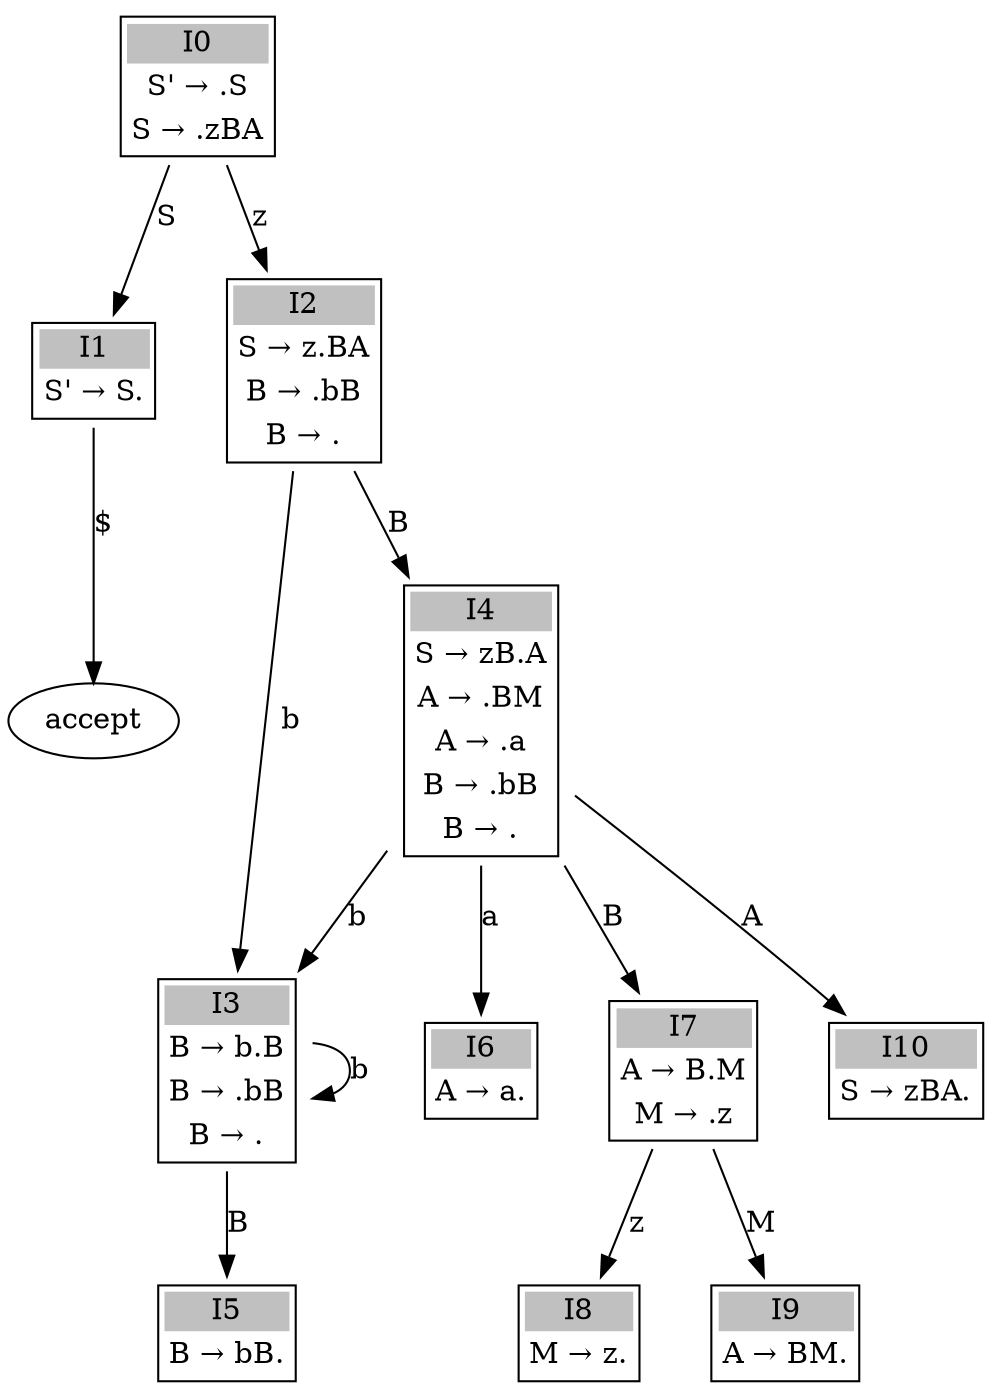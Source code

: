 digraph G {



  I0 [shape=plaintext label=<
        <table  border='1' cellborder='0'>
            <tr><td bgcolor="gray">I0</td></tr>
            <tr><td>S' &rarr; .S</td></tr>
            <tr><td>S &rarr; .zBA</td></tr>
        </table>
    >];


  I1 [shape=plaintext label=<
        <table  border='1' cellborder='0'>
        <tr><td bgcolor="gray">I1</td></tr>
            <tr><td>S' &rarr; S.</td></tr>
        </table>
    >];

  I2 [shape=plaintext label=<
        <table border='1' cellborder='0'>
        <tr><td bgcolor="gray">I2</td></tr>
            <tr><td>S &rarr; z.BA</td></tr>
            <tr><td>B &rarr; .bB</td></tr>
            <tr><td>B &rarr; .</td></tr>
        </table>
    >];


      I3 [shape=plaintext label=<
        <table border='1' cellborder='0'>
        <tr><td bgcolor="gray">I3</td></tr>
            <tr><td>B &rarr; b.B</td></tr>
            <tr><td>B &rarr; .bB</td></tr>
            <tr><td>B &rarr; .</td></tr>
        </table>
    >];


  I4 [shape=plaintext label=<
        <table border='1' cellborder='0'>
        <tr><td bgcolor="gray">I4</td></tr>
            <tr><td>S &rarr; zB.A</td></tr>
            <tr><td>A &rarr; .BM</td></tr>
            <tr><td>A &rarr; .a</td></tr>
            <tr><td>B &rarr; .bB</td></tr>
            <tr><td>B &rarr; .</td></tr>
        </table>
    >];

  I5 [shape=plaintext label=<
        <table border='1' cellborder='0'>
        <tr><td bgcolor="gray">I5</td></tr>
            <tr>
                <td>B &rarr; bB.</td>
            </tr>
        </table>
    >];

  I6 [shape=plaintext label=<
        <table border='1' cellborder='0'>
        <tr><td bgcolor="gray">I6</td></tr>
            <tr>
                <td>A &rarr; a.</td>
            </tr>
        </table>
    >];

    I7 [shape=plaintext label=<
        <table border='1' cellborder='0'>
        <tr><td bgcolor="gray">I7</td></tr>
            <tr><td>A &rarr; B.M</td></tr>
            <tr><td>M &rarr; .z</td></tr>
        </table>
    >];

    I8 [shape=plaintext label=<
        <table border='1' cellborder='0'>
        <tr><td bgcolor="gray">I8</td></tr>
            <tr><td>M &rarr; z.</td></tr>
        </table>
    >];

        I9 [shape=plaintext label=<
        <table border='1' cellborder='0'>
        <tr><td bgcolor="gray">I9</td></tr>
            <tr><td>A &rarr; BM.</td></tr>
        </table>
    >];

    I10 [shape=plaintext label=<
        <table border='1' cellborder='0'>
        <tr><td bgcolor="gray">I10</td></tr>
            <tr><td>S &rarr; zBA.</td></tr>
        </table>
    >];

    I0 -> I1 [label="S"];
    I0 -> I2 [label="z"];
    I1 -> accept [label="$"];
    I2 -> I4 [label="B"];
    I2 -> I3 [label="b"];
    I3 -> I3 [label="b"];
    I3 -> I5 [label="B"];
    I4 -> I3 [label="b"];
    I4 -> I6 [label="a"];
    I4 -> I7 [label="B"];
    I4 -> I10 [label="A"];
    I7 -> I8 [label="z"];
    I7 -> I9 [label="M"];
}